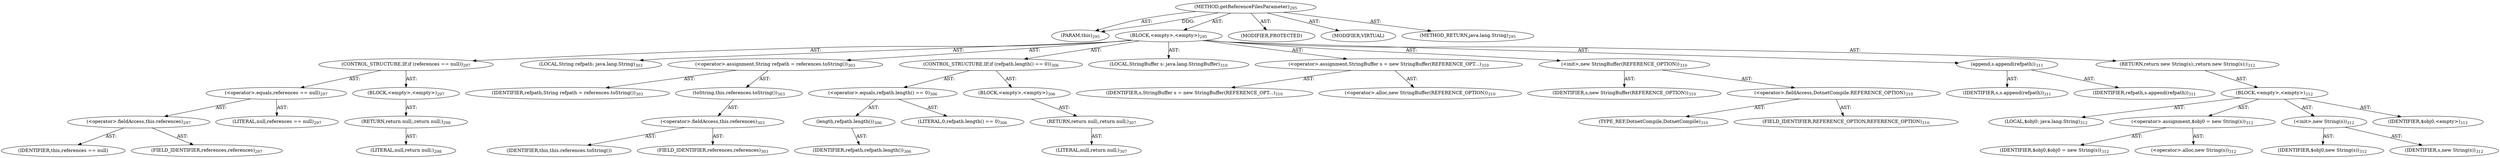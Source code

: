 digraph "getReferenceFilesParameter" {  
"111669149702" [label = <(METHOD,getReferenceFilesParameter)<SUB>295</SUB>> ]
"115964117020" [label = <(PARAM,this)<SUB>295</SUB>> ]
"25769803785" [label = <(BLOCK,&lt;empty&gt;,&lt;empty&gt;)<SUB>295</SUB>> ]
"47244640259" [label = <(CONTROL_STRUCTURE,IF,if (references == null))<SUB>297</SUB>> ]
"30064771138" [label = <(&lt;operator&gt;.equals,references == null)<SUB>297</SUB>> ]
"30064771139" [label = <(&lt;operator&gt;.fieldAccess,this.references)<SUB>297</SUB>> ]
"68719476817" [label = <(IDENTIFIER,this,references == null)> ]
"55834574877" [label = <(FIELD_IDENTIFIER,references,references)<SUB>297</SUB>> ]
"90194313233" [label = <(LITERAL,null,references == null)<SUB>297</SUB>> ]
"25769803786" [label = <(BLOCK,&lt;empty&gt;,&lt;empty&gt;)<SUB>297</SUB>> ]
"146028888066" [label = <(RETURN,return null;,return null;)<SUB>298</SUB>> ]
"90194313234" [label = <(LITERAL,null,return null;)<SUB>298</SUB>> ]
"94489280512" [label = <(LOCAL,String refpath: java.lang.String)<SUB>303</SUB>> ]
"30064771140" [label = <(&lt;operator&gt;.assignment,String refpath = references.toString())<SUB>303</SUB>> ]
"68719476818" [label = <(IDENTIFIER,refpath,String refpath = references.toString())<SUB>303</SUB>> ]
"30064771141" [label = <(toString,this.references.toString())<SUB>303</SUB>> ]
"30064771142" [label = <(&lt;operator&gt;.fieldAccess,this.references)<SUB>303</SUB>> ]
"68719476819" [label = <(IDENTIFIER,this,this.references.toString())> ]
"55834574878" [label = <(FIELD_IDENTIFIER,references,references)<SUB>303</SUB>> ]
"47244640260" [label = <(CONTROL_STRUCTURE,IF,if (refpath.length() == 0))<SUB>306</SUB>> ]
"30064771143" [label = <(&lt;operator&gt;.equals,refpath.length() == 0)<SUB>306</SUB>> ]
"30064771144" [label = <(length,refpath.length())<SUB>306</SUB>> ]
"68719476820" [label = <(IDENTIFIER,refpath,refpath.length())<SUB>306</SUB>> ]
"90194313235" [label = <(LITERAL,0,refpath.length() == 0)<SUB>306</SUB>> ]
"25769803787" [label = <(BLOCK,&lt;empty&gt;,&lt;empty&gt;)<SUB>306</SUB>> ]
"146028888067" [label = <(RETURN,return null;,return null;)<SUB>307</SUB>> ]
"90194313236" [label = <(LITERAL,null,return null;)<SUB>307</SUB>> ]
"94489280513" [label = <(LOCAL,StringBuffer s: java.lang.StringBuffer)<SUB>310</SUB>> ]
"30064771145" [label = <(&lt;operator&gt;.assignment,StringBuffer s = new StringBuffer(REFERENCE_OPT...)<SUB>310</SUB>> ]
"68719476821" [label = <(IDENTIFIER,s,StringBuffer s = new StringBuffer(REFERENCE_OPT...)<SUB>310</SUB>> ]
"30064771146" [label = <(&lt;operator&gt;.alloc,new StringBuffer(REFERENCE_OPTION))<SUB>310</SUB>> ]
"30064771147" [label = <(&lt;init&gt;,new StringBuffer(REFERENCE_OPTION))<SUB>310</SUB>> ]
"68719476822" [label = <(IDENTIFIER,s,new StringBuffer(REFERENCE_OPTION))<SUB>310</SUB>> ]
"30064771148" [label = <(&lt;operator&gt;.fieldAccess,DotnetCompile.REFERENCE_OPTION)<SUB>310</SUB>> ]
"180388626433" [label = <(TYPE_REF,DotnetCompile,DotnetCompile)<SUB>310</SUB>> ]
"55834574879" [label = <(FIELD_IDENTIFIER,REFERENCE_OPTION,REFERENCE_OPTION)<SUB>310</SUB>> ]
"30064771149" [label = <(append,s.append(refpath))<SUB>311</SUB>> ]
"68719476823" [label = <(IDENTIFIER,s,s.append(refpath))<SUB>311</SUB>> ]
"68719476824" [label = <(IDENTIFIER,refpath,s.append(refpath))<SUB>311</SUB>> ]
"146028888068" [label = <(RETURN,return new String(s);,return new String(s);)<SUB>312</SUB>> ]
"25769803788" [label = <(BLOCK,&lt;empty&gt;,&lt;empty&gt;)<SUB>312</SUB>> ]
"94489280514" [label = <(LOCAL,$obj0: java.lang.String)<SUB>312</SUB>> ]
"30064771150" [label = <(&lt;operator&gt;.assignment,$obj0 = new String(s))<SUB>312</SUB>> ]
"68719476825" [label = <(IDENTIFIER,$obj0,$obj0 = new String(s))<SUB>312</SUB>> ]
"30064771151" [label = <(&lt;operator&gt;.alloc,new String(s))<SUB>312</SUB>> ]
"30064771152" [label = <(&lt;init&gt;,new String(s))<SUB>312</SUB>> ]
"68719476826" [label = <(IDENTIFIER,$obj0,new String(s))<SUB>312</SUB>> ]
"68719476827" [label = <(IDENTIFIER,s,new String(s))<SUB>312</SUB>> ]
"68719476828" [label = <(IDENTIFIER,$obj0,&lt;empty&gt;)<SUB>312</SUB>> ]
"133143986211" [label = <(MODIFIER,PROTECTED)> ]
"133143986212" [label = <(MODIFIER,VIRTUAL)> ]
"128849018886" [label = <(METHOD_RETURN,java.lang.String)<SUB>295</SUB>> ]
  "111669149702" -> "115964117020"  [ label = "AST: "] 
  "111669149702" -> "25769803785"  [ label = "AST: "] 
  "111669149702" -> "133143986211"  [ label = "AST: "] 
  "111669149702" -> "133143986212"  [ label = "AST: "] 
  "111669149702" -> "128849018886"  [ label = "AST: "] 
  "25769803785" -> "47244640259"  [ label = "AST: "] 
  "25769803785" -> "94489280512"  [ label = "AST: "] 
  "25769803785" -> "30064771140"  [ label = "AST: "] 
  "25769803785" -> "47244640260"  [ label = "AST: "] 
  "25769803785" -> "94489280513"  [ label = "AST: "] 
  "25769803785" -> "30064771145"  [ label = "AST: "] 
  "25769803785" -> "30064771147"  [ label = "AST: "] 
  "25769803785" -> "30064771149"  [ label = "AST: "] 
  "25769803785" -> "146028888068"  [ label = "AST: "] 
  "47244640259" -> "30064771138"  [ label = "AST: "] 
  "47244640259" -> "25769803786"  [ label = "AST: "] 
  "30064771138" -> "30064771139"  [ label = "AST: "] 
  "30064771138" -> "90194313233"  [ label = "AST: "] 
  "30064771139" -> "68719476817"  [ label = "AST: "] 
  "30064771139" -> "55834574877"  [ label = "AST: "] 
  "25769803786" -> "146028888066"  [ label = "AST: "] 
  "146028888066" -> "90194313234"  [ label = "AST: "] 
  "30064771140" -> "68719476818"  [ label = "AST: "] 
  "30064771140" -> "30064771141"  [ label = "AST: "] 
  "30064771141" -> "30064771142"  [ label = "AST: "] 
  "30064771142" -> "68719476819"  [ label = "AST: "] 
  "30064771142" -> "55834574878"  [ label = "AST: "] 
  "47244640260" -> "30064771143"  [ label = "AST: "] 
  "47244640260" -> "25769803787"  [ label = "AST: "] 
  "30064771143" -> "30064771144"  [ label = "AST: "] 
  "30064771143" -> "90194313235"  [ label = "AST: "] 
  "30064771144" -> "68719476820"  [ label = "AST: "] 
  "25769803787" -> "146028888067"  [ label = "AST: "] 
  "146028888067" -> "90194313236"  [ label = "AST: "] 
  "30064771145" -> "68719476821"  [ label = "AST: "] 
  "30064771145" -> "30064771146"  [ label = "AST: "] 
  "30064771147" -> "68719476822"  [ label = "AST: "] 
  "30064771147" -> "30064771148"  [ label = "AST: "] 
  "30064771148" -> "180388626433"  [ label = "AST: "] 
  "30064771148" -> "55834574879"  [ label = "AST: "] 
  "30064771149" -> "68719476823"  [ label = "AST: "] 
  "30064771149" -> "68719476824"  [ label = "AST: "] 
  "146028888068" -> "25769803788"  [ label = "AST: "] 
  "25769803788" -> "94489280514"  [ label = "AST: "] 
  "25769803788" -> "30064771150"  [ label = "AST: "] 
  "25769803788" -> "30064771152"  [ label = "AST: "] 
  "25769803788" -> "68719476828"  [ label = "AST: "] 
  "30064771150" -> "68719476825"  [ label = "AST: "] 
  "30064771150" -> "30064771151"  [ label = "AST: "] 
  "30064771152" -> "68719476826"  [ label = "AST: "] 
  "30064771152" -> "68719476827"  [ label = "AST: "] 
  "111669149702" -> "115964117020"  [ label = "DDG: "] 
}
